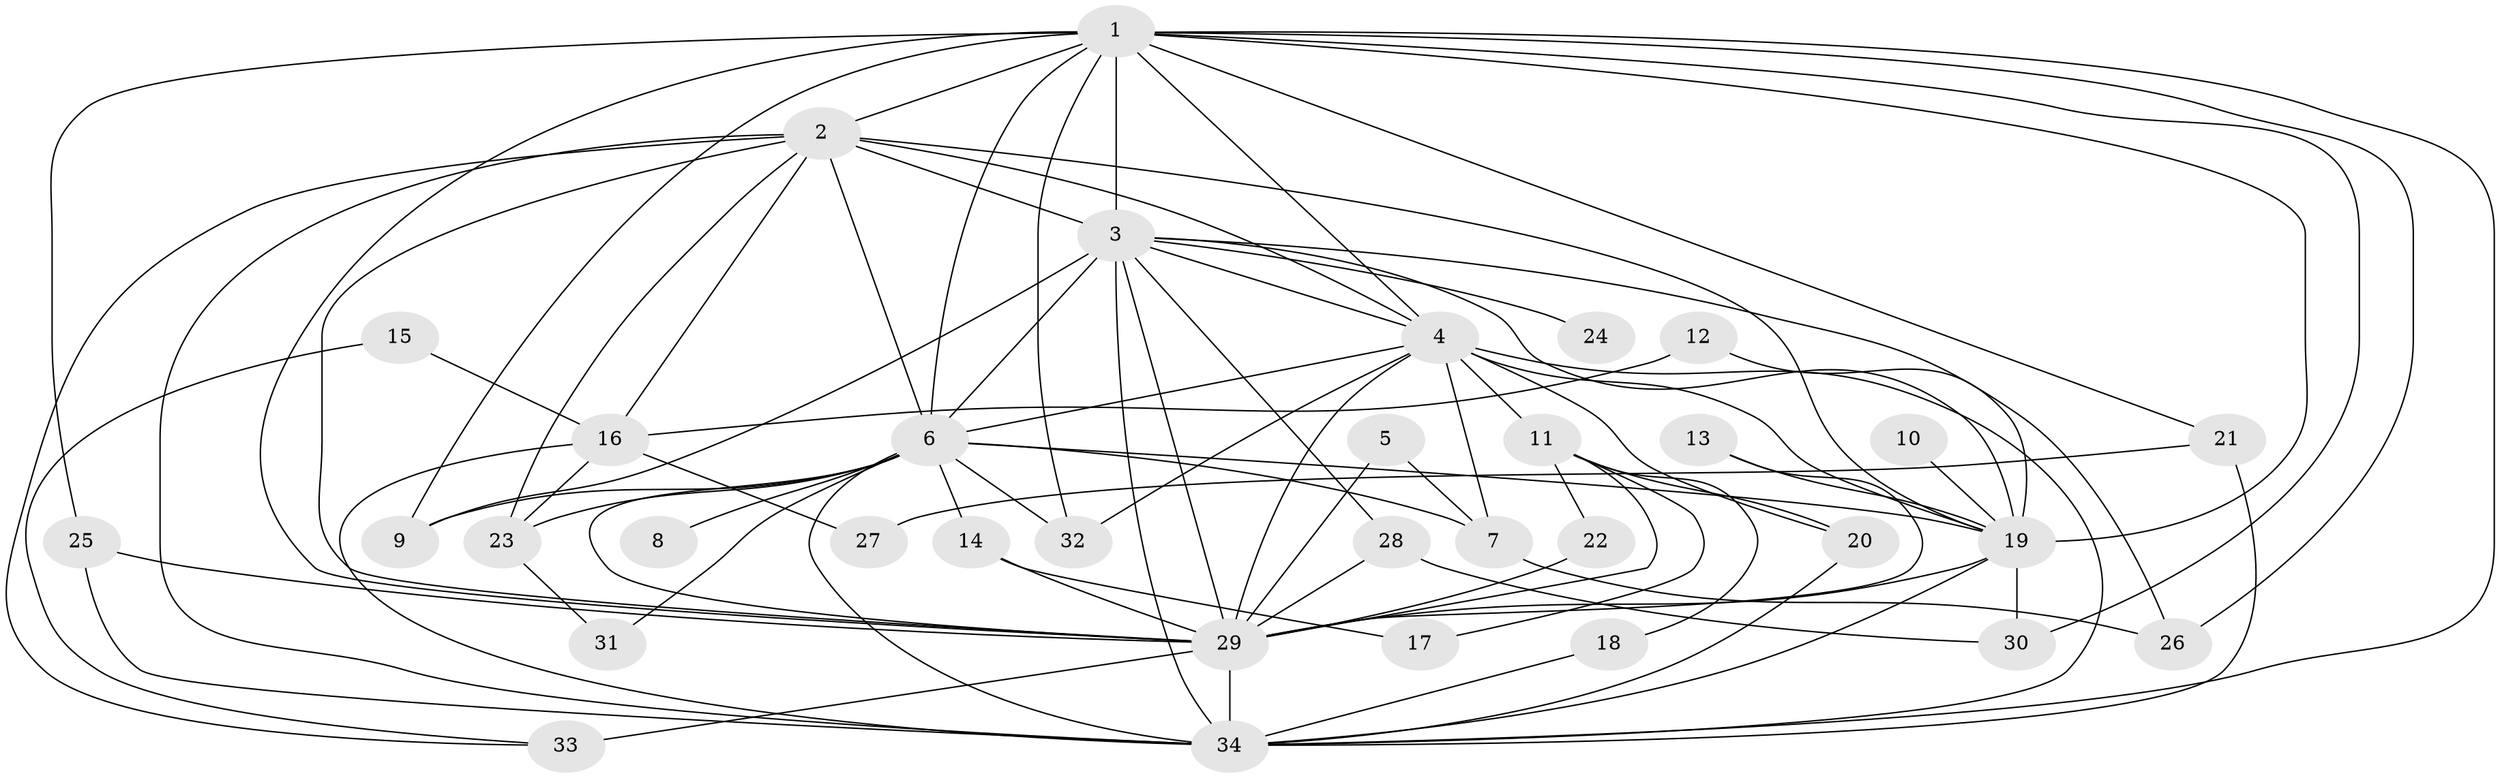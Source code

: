 // original degree distribution, {12: 0.03636363636363636, 20: 0.01818181818181818, 11: 0.01818181818181818, 13: 0.01818181818181818, 18: 0.03636363636363636, 16: 0.01818181818181818, 17: 0.01818181818181818, 15: 0.01818181818181818, 3: 0.16363636363636364, 5: 0.01818181818181818, 4: 0.05454545454545454, 2: 0.5454545454545454, 7: 0.03636363636363636}
// Generated by graph-tools (version 1.1) at 2025/36/03/04/25 23:36:18]
// undirected, 34 vertices, 84 edges
graph export_dot {
  node [color=gray90,style=filled];
  1;
  2;
  3;
  4;
  5;
  6;
  7;
  8;
  9;
  10;
  11;
  12;
  13;
  14;
  15;
  16;
  17;
  18;
  19;
  20;
  21;
  22;
  23;
  24;
  25;
  26;
  27;
  28;
  29;
  30;
  31;
  32;
  33;
  34;
  1 -- 2 [weight=4.0];
  1 -- 3 [weight=3.0];
  1 -- 4 [weight=2.0];
  1 -- 6 [weight=2.0];
  1 -- 9 [weight=1.0];
  1 -- 19 [weight=2.0];
  1 -- 21 [weight=1.0];
  1 -- 25 [weight=1.0];
  1 -- 26 [weight=1.0];
  1 -- 29 [weight=2.0];
  1 -- 30 [weight=1.0];
  1 -- 32 [weight=1.0];
  1 -- 34 [weight=2.0];
  2 -- 3 [weight=2.0];
  2 -- 4 [weight=2.0];
  2 -- 6 [weight=3.0];
  2 -- 16 [weight=1.0];
  2 -- 19 [weight=2.0];
  2 -- 23 [weight=1.0];
  2 -- 29 [weight=2.0];
  2 -- 33 [weight=1.0];
  2 -- 34 [weight=3.0];
  3 -- 4 [weight=1.0];
  3 -- 6 [weight=1.0];
  3 -- 9 [weight=1.0];
  3 -- 19 [weight=1.0];
  3 -- 24 [weight=1.0];
  3 -- 26 [weight=1.0];
  3 -- 28 [weight=1.0];
  3 -- 29 [weight=1.0];
  3 -- 34 [weight=1.0];
  4 -- 6 [weight=1.0];
  4 -- 7 [weight=2.0];
  4 -- 11 [weight=2.0];
  4 -- 19 [weight=2.0];
  4 -- 20 [weight=1.0];
  4 -- 29 [weight=2.0];
  4 -- 32 [weight=1.0];
  4 -- 34 [weight=2.0];
  5 -- 7 [weight=1.0];
  5 -- 29 [weight=1.0];
  6 -- 7 [weight=1.0];
  6 -- 8 [weight=1.0];
  6 -- 9 [weight=1.0];
  6 -- 14 [weight=1.0];
  6 -- 19 [weight=1.0];
  6 -- 23 [weight=1.0];
  6 -- 29 [weight=1.0];
  6 -- 31 [weight=1.0];
  6 -- 32 [weight=1.0];
  6 -- 34 [weight=1.0];
  7 -- 26 [weight=1.0];
  10 -- 19 [weight=1.0];
  11 -- 17 [weight=1.0];
  11 -- 18 [weight=1.0];
  11 -- 20 [weight=1.0];
  11 -- 22 [weight=1.0];
  11 -- 29 [weight=1.0];
  12 -- 16 [weight=1.0];
  12 -- 19 [weight=1.0];
  13 -- 19 [weight=1.0];
  13 -- 29 [weight=1.0];
  14 -- 17 [weight=1.0];
  14 -- 29 [weight=1.0];
  15 -- 16 [weight=1.0];
  15 -- 33 [weight=1.0];
  16 -- 23 [weight=1.0];
  16 -- 27 [weight=1.0];
  16 -- 34 [weight=2.0];
  18 -- 34 [weight=1.0];
  19 -- 29 [weight=1.0];
  19 -- 30 [weight=2.0];
  19 -- 34 [weight=1.0];
  20 -- 34 [weight=1.0];
  21 -- 27 [weight=1.0];
  21 -- 34 [weight=1.0];
  22 -- 29 [weight=2.0];
  23 -- 31 [weight=1.0];
  25 -- 29 [weight=1.0];
  25 -- 34 [weight=1.0];
  28 -- 29 [weight=1.0];
  28 -- 30 [weight=1.0];
  29 -- 33 [weight=2.0];
  29 -- 34 [weight=1.0];
}
